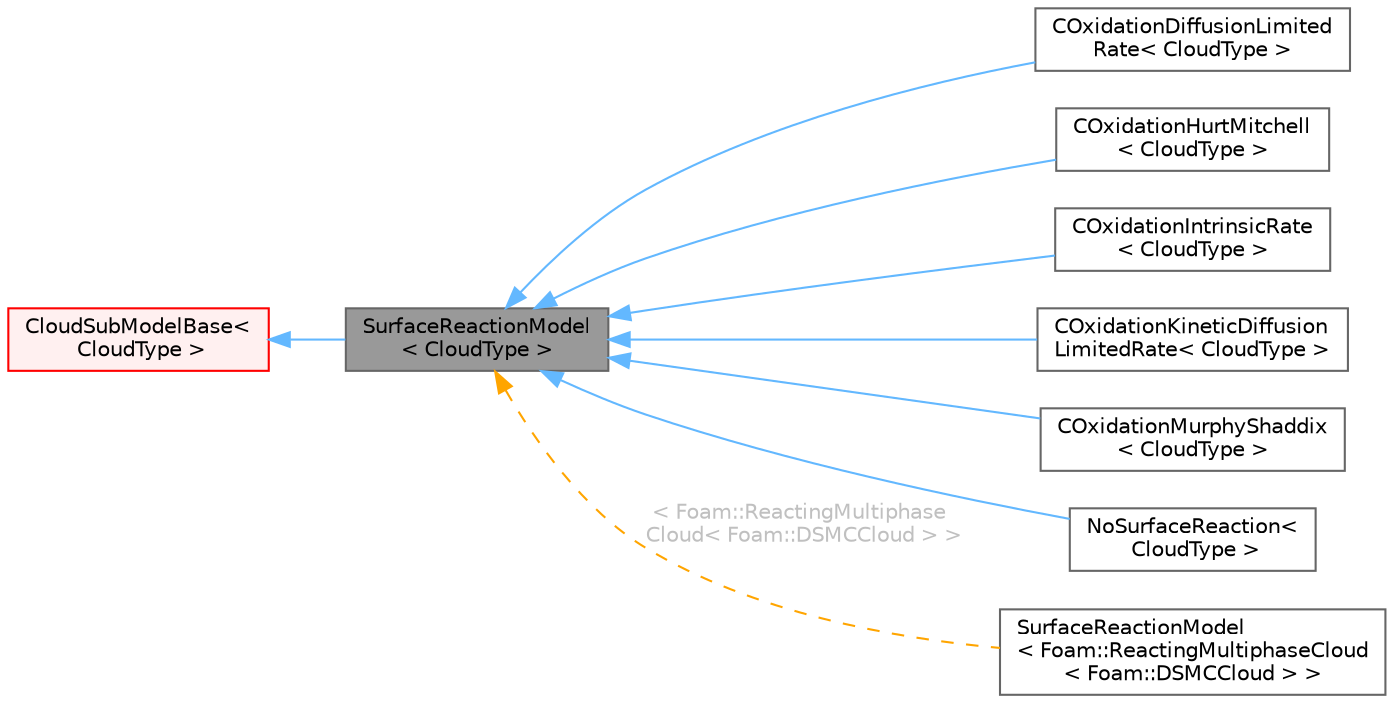 digraph "SurfaceReactionModel&lt; CloudType &gt;"
{
 // LATEX_PDF_SIZE
  bgcolor="transparent";
  edge [fontname=Helvetica,fontsize=10,labelfontname=Helvetica,labelfontsize=10];
  node [fontname=Helvetica,fontsize=10,shape=box,height=0.2,width=0.4];
  rankdir="LR";
  Node1 [id="Node000001",label="SurfaceReactionModel\l\< CloudType \>",height=0.2,width=0.4,color="gray40", fillcolor="grey60", style="filled", fontcolor="black",tooltip="Templated surface reaction model class."];
  Node2 -> Node1 [id="edge1_Node000001_Node000002",dir="back",color="steelblue1",style="solid",tooltip=" "];
  Node2 [id="Node000002",label="CloudSubModelBase\<\l CloudType \>",height=0.2,width=0.4,color="red", fillcolor="#FFF0F0", style="filled",URL="$classFoam_1_1CloudSubModelBase.html",tooltip="Base class for cloud sub-models."];
  Node1 -> Node4 [id="edge2_Node000001_Node000004",dir="back",color="steelblue1",style="solid",tooltip=" "];
  Node4 [id="Node000004",label="COxidationDiffusionLimited\lRate\< CloudType \>",height=0.2,width=0.4,color="gray40", fillcolor="white", style="filled",URL="$classFoam_1_1COxidationDiffusionLimitedRate.html",tooltip="Diffusion limited rate surface reaction model for coal parcels. Limited to:"];
  Node1 -> Node5 [id="edge3_Node000001_Node000005",dir="back",color="steelblue1",style="solid",tooltip=" "];
  Node5 [id="Node000005",label="COxidationHurtMitchell\l\< CloudType \>",height=0.2,width=0.4,color="gray40", fillcolor="white", style="filled",URL="$classFoam_1_1COxidationHurtMitchell.html",tooltip="Char oxidation model given by Hurt and Mitchell:"];
  Node1 -> Node6 [id="edge4_Node000001_Node000006",dir="back",color="steelblue1",style="solid",tooltip=" "];
  Node6 [id="Node000006",label="COxidationIntrinsicRate\l\< CloudType \>",height=0.2,width=0.4,color="gray40", fillcolor="white", style="filled",URL="$classFoam_1_1COxidationIntrinsicRate.html",tooltip="Intrinsic char surface reaction mndel."];
  Node1 -> Node7 [id="edge5_Node000001_Node000007",dir="back",color="steelblue1",style="solid",tooltip=" "];
  Node7 [id="Node000007",label="COxidationKineticDiffusion\lLimitedRate\< CloudType \>",height=0.2,width=0.4,color="gray40", fillcolor="white", style="filled",URL="$classFoam_1_1COxidationKineticDiffusionLimitedRate.html",tooltip="Kinetic/diffusion limited rate surface reaction model for coal parcels. Limited to:"];
  Node1 -> Node8 [id="edge6_Node000001_Node000008",dir="back",color="steelblue1",style="solid",tooltip=" "];
  Node8 [id="Node000008",label="COxidationMurphyShaddix\l\< CloudType \>",height=0.2,width=0.4,color="gray40", fillcolor="white", style="filled",URL="$classFoam_1_1COxidationMurphyShaddix.html",tooltip="Limited to C(s) + O2 -> CO2."];
  Node1 -> Node9 [id="edge7_Node000001_Node000009",dir="back",color="steelblue1",style="solid",tooltip=" "];
  Node9 [id="Node000009",label="NoSurfaceReaction\<\l CloudType \>",height=0.2,width=0.4,color="gray40", fillcolor="white", style="filled",URL="$classFoam_1_1NoSurfaceReaction.html",tooltip="Dummy surface reaction model for 'none'."];
  Node1 -> Node10 [id="edge8_Node000001_Node000010",dir="back",color="orange",style="dashed",tooltip=" ",label=" \< Foam::ReactingMultiphase\lCloud\< Foam::DSMCCloud \> \>",fontcolor="grey" ];
  Node10 [id="Node000010",label="SurfaceReactionModel\l\< Foam::ReactingMultiphaseCloud\l\< Foam::DSMCCloud \> \>",height=0.2,width=0.4,color="gray40", fillcolor="white", style="filled",URL="$classFoam_1_1SurfaceReactionModel.html",tooltip=" "];
}
